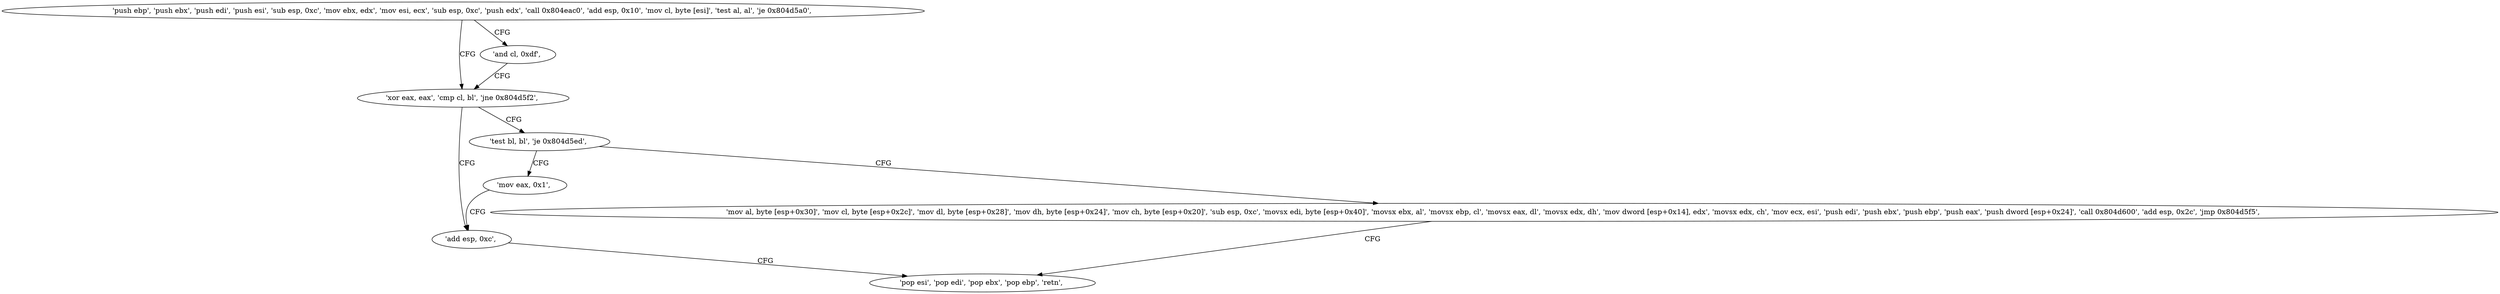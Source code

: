 digraph "func" {
"134534528" [label = "'push ebp', 'push ebx', 'push edi', 'push esi', 'sub esp, 0xc', 'mov ebx, edx', 'mov esi, ecx', 'sub esp, 0xc', 'push edx', 'call 0x804eac0', 'add esp, 0x10', 'mov cl, byte [esi]', 'test al, al', 'je 0x804d5a0', " ]
"134534560" [label = "'xor eax, eax', 'cmp cl, bl', 'jne 0x804d5f2', " ]
"134534557" [label = "'and cl, 0xdf', " ]
"134534642" [label = "'add esp, 0xc', " ]
"134534566" [label = "'test bl, bl', 'je 0x804d5ed', " ]
"134534645" [label = "'pop esi', 'pop edi', 'pop ebx', 'pop ebp', 'retn', " ]
"134534637" [label = "'mov eax, 0x1', " ]
"134534570" [label = "'mov al, byte [esp+0x30]', 'mov cl, byte [esp+0x2c]', 'mov dl, byte [esp+0x28]', 'mov dh, byte [esp+0x24]', 'mov ch, byte [esp+0x20]', 'sub esp, 0xc', 'movsx edi, byte [esp+0x40]', 'movsx ebx, al', 'movsx ebp, cl', 'movsx eax, dl', 'movsx edx, dh', 'mov dword [esp+0x14], edx', 'movsx edx, ch', 'mov ecx, esi', 'push edi', 'push ebx', 'push ebp', 'push eax', 'push dword [esp+0x24]', 'call 0x804d600', 'add esp, 0x2c', 'jmp 0x804d5f5', " ]
"134534528" -> "134534560" [ label = "CFG" ]
"134534528" -> "134534557" [ label = "CFG" ]
"134534560" -> "134534642" [ label = "CFG" ]
"134534560" -> "134534566" [ label = "CFG" ]
"134534557" -> "134534560" [ label = "CFG" ]
"134534642" -> "134534645" [ label = "CFG" ]
"134534566" -> "134534637" [ label = "CFG" ]
"134534566" -> "134534570" [ label = "CFG" ]
"134534637" -> "134534642" [ label = "CFG" ]
"134534570" -> "134534645" [ label = "CFG" ]
}

